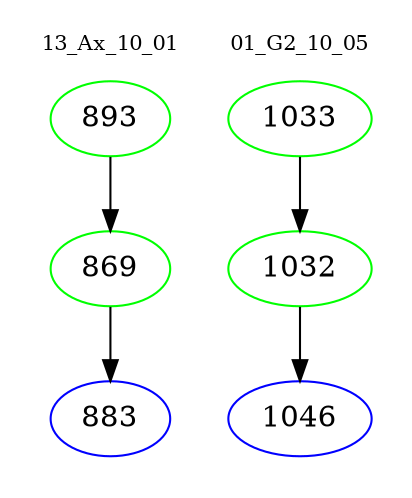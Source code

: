 digraph{
subgraph cluster_0 {
color = white
label = "13_Ax_10_01";
fontsize=10;
T0_893 [label="893", color="green"]
T0_893 -> T0_869 [color="black"]
T0_869 [label="869", color="green"]
T0_869 -> T0_883 [color="black"]
T0_883 [label="883", color="blue"]
}
subgraph cluster_1 {
color = white
label = "01_G2_10_05";
fontsize=10;
T1_1033 [label="1033", color="green"]
T1_1033 -> T1_1032 [color="black"]
T1_1032 [label="1032", color="green"]
T1_1032 -> T1_1046 [color="black"]
T1_1046 [label="1046", color="blue"]
}
}
